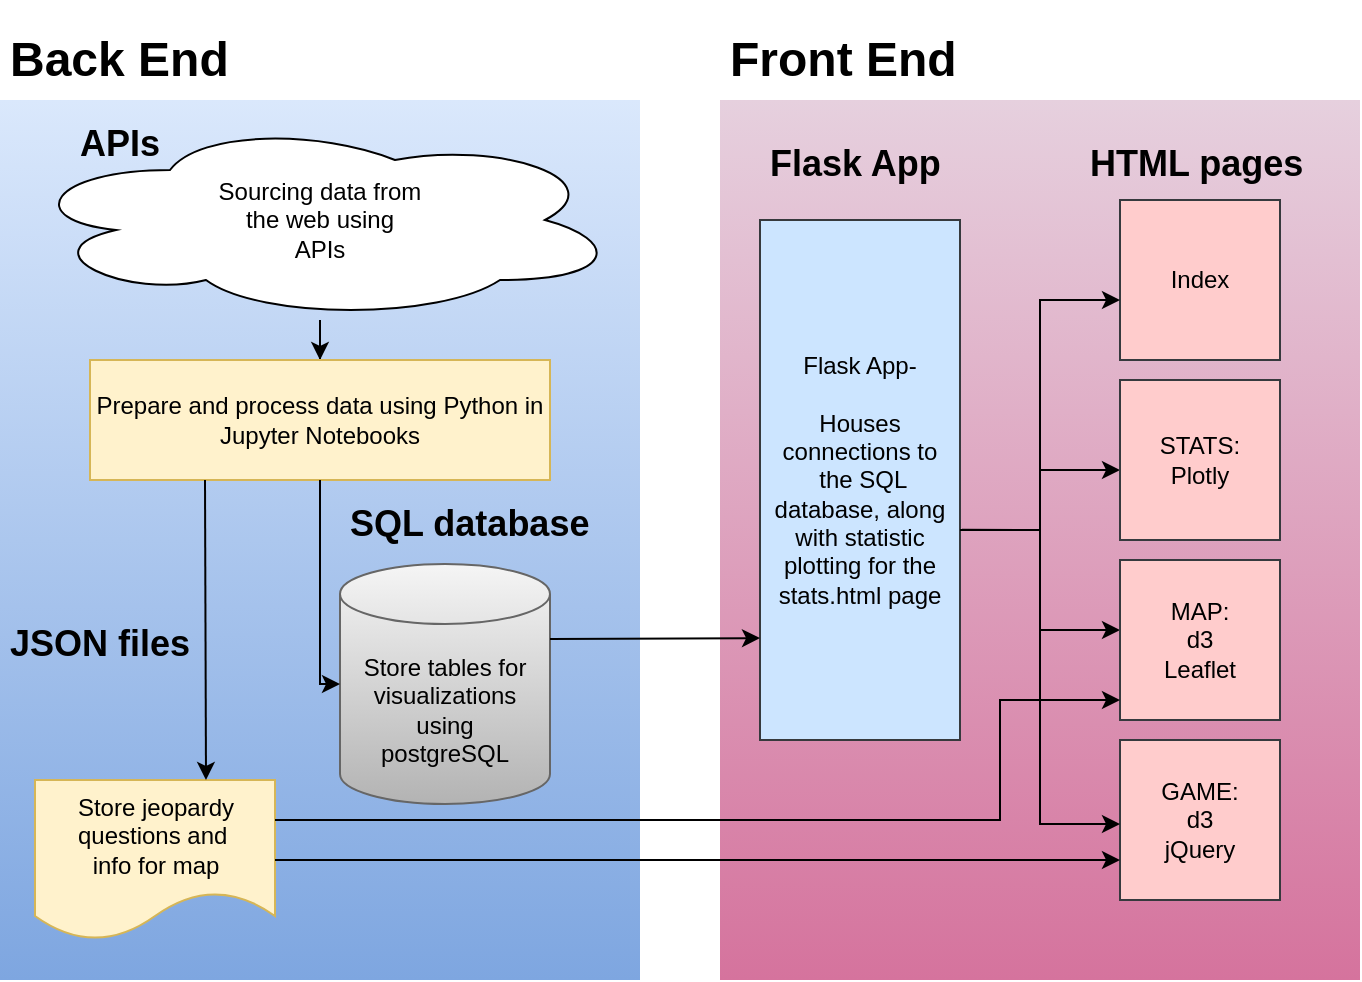 <mxfile version="20.8.5" type="device"><diagram id="C5RBs43oDa-KdzZeNtuy" name="Page-1"><mxGraphModel dx="1434" dy="788" grid="1" gridSize="10" guides="1" tooltips="1" connect="1" arrows="1" fold="1" page="1" pageScale="1" pageWidth="827" pageHeight="1169" math="0" shadow="0"><root><mxCell id="WIyWlLk6GJQsqaUBKTNV-0"/><mxCell id="WIyWlLk6GJQsqaUBKTNV-1" parent="WIyWlLk6GJQsqaUBKTNV-0"/><mxCell id="GikrUDcp31gg0arMym4h-6" value="" style="rounded=0;whiteSpace=wrap;html=1;strokeColor=none;fillColor=#dae8fc;gradientColor=#7ea6e0;" parent="WIyWlLk6GJQsqaUBKTNV-1" vertex="1"><mxGeometry x="80" y="80" width="320" height="440" as="geometry"/></mxCell><mxCell id="GikrUDcp31gg0arMym4h-7" value="" style="rounded=0;whiteSpace=wrap;html=1;strokeColor=none;fillColor=#e6d0de;gradientColor=#d5739d;" parent="WIyWlLk6GJQsqaUBKTNV-1" vertex="1"><mxGeometry x="440" y="80" width="320" height="440" as="geometry"/></mxCell><mxCell id="GikrUDcp31gg0arMym4h-8" value="&lt;h1&gt;Back End&lt;/h1&gt;" style="text;html=1;strokeColor=none;fillColor=none;spacing=5;spacingTop=-20;whiteSpace=wrap;overflow=hidden;rounded=0;" parent="WIyWlLk6GJQsqaUBKTNV-1" vertex="1"><mxGeometry x="80" y="40" width="130" height="50" as="geometry"/></mxCell><mxCell id="GikrUDcp31gg0arMym4h-10" value="&lt;h1&gt;Front End&lt;/h1&gt;" style="text;html=1;strokeColor=none;fillColor=none;spacing=5;spacingTop=-20;whiteSpace=wrap;overflow=hidden;rounded=0;" parent="WIyWlLk6GJQsqaUBKTNV-1" vertex="1"><mxGeometry x="440" y="40" width="130" height="50" as="geometry"/></mxCell><mxCell id="GikrUDcp31gg0arMym4h-22" value="" style="edgeStyle=orthogonalEdgeStyle;rounded=0;orthogonalLoop=1;jettySize=auto;html=1;" parent="WIyWlLk6GJQsqaUBKTNV-1" source="GikrUDcp31gg0arMym4h-14" target="GikrUDcp31gg0arMym4h-12" edge="1"><mxGeometry relative="1" as="geometry"/></mxCell><mxCell id="GikrUDcp31gg0arMym4h-12" value="Prepare and process data using Python in Jupyter Notebooks" style="rounded=0;whiteSpace=wrap;html=1;strokeColor=#d6b656;fillColor=#fff2cc;" parent="WIyWlLk6GJQsqaUBKTNV-1" vertex="1"><mxGeometry x="125" y="210" width="230" height="60" as="geometry"/></mxCell><mxCell id="GikrUDcp31gg0arMym4h-13" value="Store tables for visualizations using &lt;br&gt;postgreSQL" style="shape=cylinder3;whiteSpace=wrap;html=1;boundedLbl=1;backgroundOutline=1;size=15;strokeColor=#666666;fillColor=#f5f5f5;gradientColor=#b3b3b3;" parent="WIyWlLk6GJQsqaUBKTNV-1" vertex="1"><mxGeometry x="250" y="312" width="105" height="120" as="geometry"/></mxCell><mxCell id="GikrUDcp31gg0arMym4h-14" value="Sourcing data from&lt;br&gt;the web using&lt;br&gt;APIs" style="ellipse;shape=cloud;whiteSpace=wrap;html=1;" parent="WIyWlLk6GJQsqaUBKTNV-1" vertex="1"><mxGeometry x="90" y="90" width="300" height="100" as="geometry"/></mxCell><mxCell id="GikrUDcp31gg0arMym4h-23" value="Flask App-&lt;br&gt;&lt;br&gt;Houses connections to&lt;br&gt;&amp;nbsp;the SQL database, along with statistic plotting for the stats.html page" style="rounded=0;whiteSpace=wrap;html=1;strokeColor=#36393d;fillColor=#cce5ff;" parent="WIyWlLk6GJQsqaUBKTNV-1" vertex="1"><mxGeometry x="460" y="140" width="100" height="260" as="geometry"/></mxCell><mxCell id="GikrUDcp31gg0arMym4h-24" value="Index" style="whiteSpace=wrap;html=1;aspect=fixed;strokeColor=#36393d;fillColor=#ffcccc;" parent="WIyWlLk6GJQsqaUBKTNV-1" vertex="1"><mxGeometry x="640" y="130" width="80" height="80" as="geometry"/></mxCell><mxCell id="GikrUDcp31gg0arMym4h-25" value="GAME:&lt;br&gt;d3&lt;br&gt;jQuery" style="whiteSpace=wrap;html=1;aspect=fixed;strokeColor=#36393d;fillColor=#ffcccc;" parent="WIyWlLk6GJQsqaUBKTNV-1" vertex="1"><mxGeometry x="640" y="400" width="80" height="80" as="geometry"/></mxCell><mxCell id="GikrUDcp31gg0arMym4h-36" value="" style="edgeStyle=orthogonalEdgeStyle;rounded=0;orthogonalLoop=1;jettySize=auto;html=1;" parent="WIyWlLk6GJQsqaUBKTNV-1" edge="1"><mxGeometry relative="1" as="geometry"><mxPoint x="560" y="295" as="sourcePoint"/><mxPoint x="640" y="265" as="targetPoint"/><Array as="points"><mxPoint x="600" y="295"/><mxPoint x="600" y="265"/></Array></mxGeometry></mxCell><mxCell id="GikrUDcp31gg0arMym4h-26" value="STATS:&lt;br&gt;Plotly" style="whiteSpace=wrap;html=1;aspect=fixed;strokeColor=#36393d;fillColor=#ffcccc;" parent="WIyWlLk6GJQsqaUBKTNV-1" vertex="1"><mxGeometry x="640" y="220" width="80" height="80" as="geometry"/></mxCell><mxCell id="GikrUDcp31gg0arMym4h-35" value="" style="edgeStyle=orthogonalEdgeStyle;rounded=0;orthogonalLoop=1;jettySize=auto;html=1;" parent="WIyWlLk6GJQsqaUBKTNV-1" source="GikrUDcp31gg0arMym4h-23" target="GikrUDcp31gg0arMym4h-33" edge="1"><mxGeometry relative="1" as="geometry"><Array as="points"><mxPoint x="600" y="295"/><mxPoint x="600" y="345"/></Array></mxGeometry></mxCell><mxCell id="GikrUDcp31gg0arMym4h-33" value="MAP:&lt;br&gt;d3&lt;br&gt;Leaflet" style="whiteSpace=wrap;html=1;aspect=fixed;strokeColor=#36393d;fillColor=#ffcccc;" parent="WIyWlLk6GJQsqaUBKTNV-1" vertex="1"><mxGeometry x="640" y="310" width="80" height="80" as="geometry"/></mxCell><mxCell id="GikrUDcp31gg0arMym4h-40" value="&lt;h1&gt;&lt;font style=&quot;font-size: 18px;&quot;&gt;HTML pages&lt;/font&gt;&lt;/h1&gt;" style="text;html=1;strokeColor=none;fillColor=none;spacing=5;spacingTop=-20;whiteSpace=wrap;overflow=hidden;rounded=0;" parent="WIyWlLk6GJQsqaUBKTNV-1" vertex="1"><mxGeometry x="620" y="90" width="130" height="40" as="geometry"/></mxCell><mxCell id="GikrUDcp31gg0arMym4h-41" value="&lt;h1&gt;&lt;font style=&quot;font-size: 18px;&quot;&gt;SQL database&lt;/font&gt;&lt;/h1&gt;" style="text;html=1;strokeColor=none;fillColor=none;spacing=5;spacingTop=-20;whiteSpace=wrap;overflow=hidden;rounded=0;" parent="WIyWlLk6GJQsqaUBKTNV-1" vertex="1"><mxGeometry x="250" y="270" width="130" height="40" as="geometry"/></mxCell><mxCell id="GikrUDcp31gg0arMym4h-42" value="&lt;h1&gt;&lt;font style=&quot;font-size: 18px;&quot;&gt;Flask App&lt;/font&gt;&lt;/h1&gt;" style="text;html=1;strokeColor=none;fillColor=none;spacing=5;spacingTop=-20;whiteSpace=wrap;overflow=hidden;rounded=0;" parent="WIyWlLk6GJQsqaUBKTNV-1" vertex="1"><mxGeometry x="460" y="90" width="110" height="40" as="geometry"/></mxCell><mxCell id="GikrUDcp31gg0arMym4h-43" value="&lt;h1&gt;&lt;font style=&quot;font-size: 18px;&quot;&gt;APIs&lt;/font&gt;&lt;/h1&gt;" style="text;html=1;strokeColor=none;fillColor=none;spacing=5;spacingTop=-20;whiteSpace=wrap;overflow=hidden;rounded=0;" parent="WIyWlLk6GJQsqaUBKTNV-1" vertex="1"><mxGeometry x="115" y="80" width="60" height="40" as="geometry"/></mxCell><mxCell id="GikrUDcp31gg0arMym4h-17" value="Store jeopardy questions and&amp;nbsp;&lt;br&gt;info for map" style="shape=document;whiteSpace=wrap;html=1;boundedLbl=1;strokeColor=#d6b656;fillColor=#fff2cc;" parent="WIyWlLk6GJQsqaUBKTNV-1" vertex="1"><mxGeometry x="97.5" y="420" width="120" height="80" as="geometry"/></mxCell><mxCell id="DQPzGTxGh-DanmkPJBzu-3" value="" style="endArrow=classic;html=1;rounded=0;entryX=1.01;entryY=0.588;entryDx=0;entryDy=0;entryPerimeter=0;" edge="1" parent="WIyWlLk6GJQsqaUBKTNV-1"><mxGeometry width="50" height="50" relative="1" as="geometry"><mxPoint x="561" y="294.88" as="sourcePoint"/><mxPoint x="640" y="442" as="targetPoint"/><Array as="points"><mxPoint x="600" y="295"/><mxPoint x="600" y="352"/><mxPoint x="600" y="442"/></Array></mxGeometry></mxCell><mxCell id="DQPzGTxGh-DanmkPJBzu-4" value="" style="endArrow=classic;html=1;rounded=0;entryX=1;entryY=0.596;entryDx=0;entryDy=0;entryPerimeter=0;exitX=1;exitY=0.596;exitDx=0;exitDy=0;exitPerimeter=0;" edge="1" parent="WIyWlLk6GJQsqaUBKTNV-1" source="GikrUDcp31gg0arMym4h-23"><mxGeometry width="50" height="50" relative="1" as="geometry"><mxPoint x="690" y="130" as="sourcePoint"/><mxPoint x="640" y="180" as="targetPoint"/><Array as="points"><mxPoint x="600" y="295"/><mxPoint x="600" y="180"/></Array></mxGeometry></mxCell><mxCell id="DQPzGTxGh-DanmkPJBzu-8" value="&lt;h1&gt;&lt;font style=&quot;font-size: 18px;&quot;&gt;JSON files&lt;/font&gt;&lt;/h1&gt;" style="text;html=1;strokeColor=none;fillColor=none;spacing=5;spacingTop=-20;whiteSpace=wrap;overflow=hidden;rounded=0;" vertex="1" parent="WIyWlLk6GJQsqaUBKTNV-1"><mxGeometry x="80" y="330" width="130" height="40" as="geometry"/></mxCell><mxCell id="DQPzGTxGh-DanmkPJBzu-9" value="" style="endArrow=classic;html=1;rounded=0;entryX=0;entryY=0.804;entryDx=0;entryDy=0;exitX=1;exitY=0;exitDx=0;exitDy=37.5;exitPerimeter=0;entryPerimeter=0;" edge="1" parent="WIyWlLk6GJQsqaUBKTNV-1" source="GikrUDcp31gg0arMym4h-13" target="GikrUDcp31gg0arMym4h-23"><mxGeometry width="50" height="50" relative="1" as="geometry"><mxPoint x="390" y="430" as="sourcePoint"/><mxPoint x="440" y="380" as="targetPoint"/></mxGeometry></mxCell><mxCell id="DQPzGTxGh-DanmkPJBzu-11" value="" style="endArrow=classic;html=1;rounded=0;entryX=0;entryY=0.75;entryDx=0;entryDy=0;exitX=1;exitY=0.5;exitDx=0;exitDy=0;" edge="1" parent="WIyWlLk6GJQsqaUBKTNV-1" source="GikrUDcp31gg0arMym4h-17" target="GikrUDcp31gg0arMym4h-25"><mxGeometry width="50" height="50" relative="1" as="geometry"><mxPoint x="215" y="450" as="sourcePoint"/><mxPoint x="265" y="400" as="targetPoint"/></mxGeometry></mxCell><mxCell id="DQPzGTxGh-DanmkPJBzu-13" value="" style="endArrow=classic;html=1;rounded=0;" edge="1" parent="WIyWlLk6GJQsqaUBKTNV-1" target="GikrUDcp31gg0arMym4h-13"><mxGeometry width="50" height="50" relative="1" as="geometry"><mxPoint x="240" y="270" as="sourcePoint"/><mxPoint x="290" y="220" as="targetPoint"/><Array as="points"><mxPoint x="240" y="372"/></Array></mxGeometry></mxCell><mxCell id="DQPzGTxGh-DanmkPJBzu-14" value="" style="endArrow=classic;html=1;rounded=0;exitX=1;exitY=0.25;exitDx=0;exitDy=0;" edge="1" parent="WIyWlLk6GJQsqaUBKTNV-1" source="GikrUDcp31gg0arMym4h-17"><mxGeometry width="50" height="50" relative="1" as="geometry"><mxPoint x="390" y="360" as="sourcePoint"/><mxPoint x="640" y="380" as="targetPoint"/><Array as="points"><mxPoint x="580" y="440"/><mxPoint x="580" y="380"/></Array></mxGeometry></mxCell><mxCell id="DQPzGTxGh-DanmkPJBzu-16" value="" style="endArrow=classic;html=1;rounded=0;exitX=0.25;exitY=1;exitDx=0;exitDy=0;" edge="1" parent="WIyWlLk6GJQsqaUBKTNV-1" source="GikrUDcp31gg0arMym4h-12"><mxGeometry width="50" height="50" relative="1" as="geometry"><mxPoint x="390" y="360" as="sourcePoint"/><mxPoint x="183" y="420" as="targetPoint"/></mxGeometry></mxCell></root></mxGraphModel></diagram></mxfile>